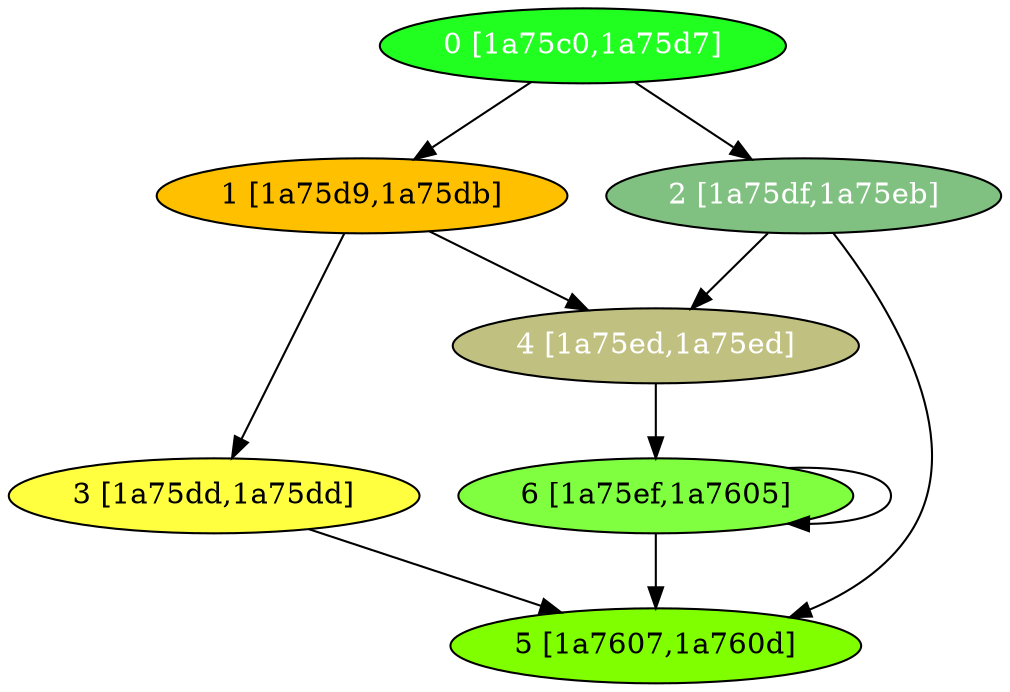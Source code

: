 diGraph libnss3{
	libnss3_0  [style=filled fillcolor="#20FF20" fontcolor="#ffffff" shape=oval label="0 [1a75c0,1a75d7]"]
	libnss3_1  [style=filled fillcolor="#FFC000" fontcolor="#000000" shape=oval label="1 [1a75d9,1a75db]"]
	libnss3_2  [style=filled fillcolor="#80C080" fontcolor="#ffffff" shape=oval label="2 [1a75df,1a75eb]"]
	libnss3_3  [style=filled fillcolor="#FFFF40" fontcolor="#000000" shape=oval label="3 [1a75dd,1a75dd]"]
	libnss3_4  [style=filled fillcolor="#C0C080" fontcolor="#ffffff" shape=oval label="4 [1a75ed,1a75ed]"]
	libnss3_5  [style=filled fillcolor="#80FF00" fontcolor="#000000" shape=oval label="5 [1a7607,1a760d]"]
	libnss3_6  [style=filled fillcolor="#80FF40" fontcolor="#000000" shape=oval label="6 [1a75ef,1a7605]"]

	libnss3_0 -> libnss3_1
	libnss3_0 -> libnss3_2
	libnss3_1 -> libnss3_3
	libnss3_1 -> libnss3_4
	libnss3_2 -> libnss3_4
	libnss3_2 -> libnss3_5
	libnss3_3 -> libnss3_5
	libnss3_4 -> libnss3_6
	libnss3_6 -> libnss3_5
	libnss3_6 -> libnss3_6
}